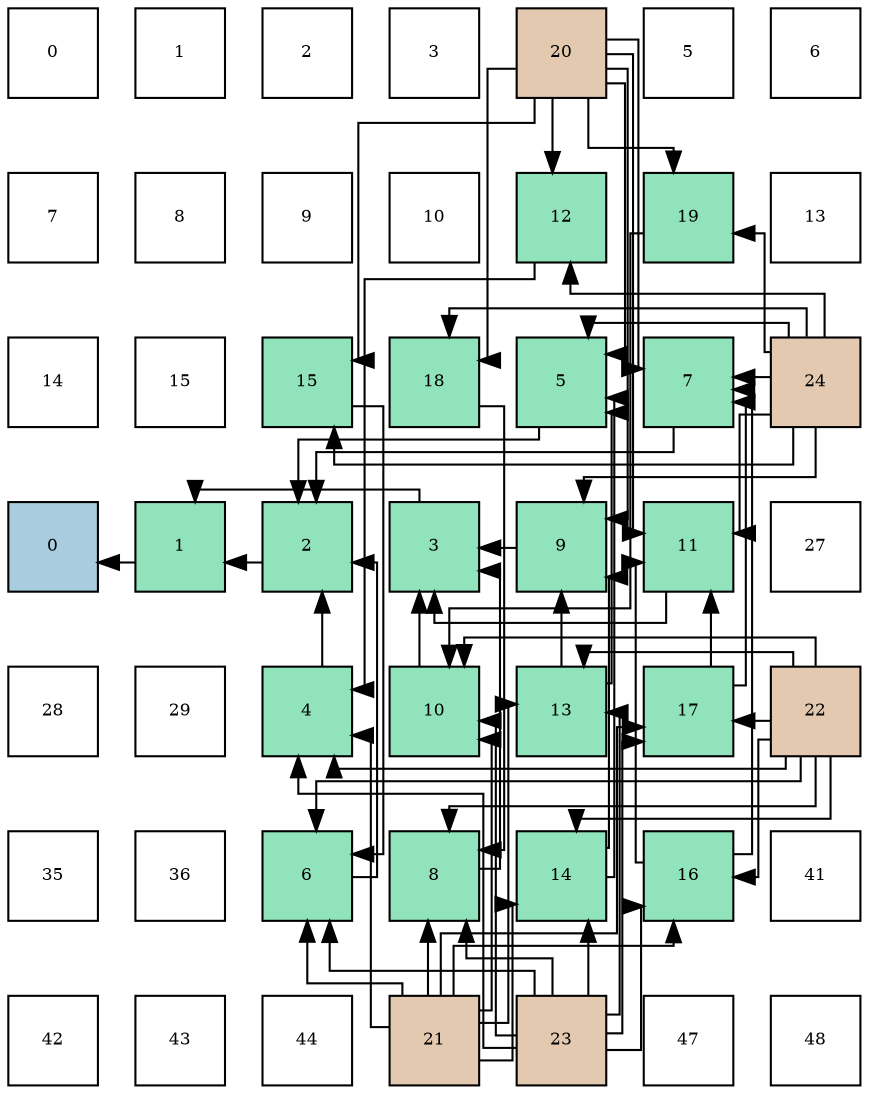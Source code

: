digraph layout{
 rankdir=TB;
 splines=ortho;
 node [style=filled shape=square fixedsize=true width=0.6];
0[label="0", fontsize=8, fillcolor="#ffffff"];
1[label="1", fontsize=8, fillcolor="#ffffff"];
2[label="2", fontsize=8, fillcolor="#ffffff"];
3[label="3", fontsize=8, fillcolor="#ffffff"];
4[label="20", fontsize=8, fillcolor="#e3c9af"];
5[label="5", fontsize=8, fillcolor="#ffffff"];
6[label="6", fontsize=8, fillcolor="#ffffff"];
7[label="7", fontsize=8, fillcolor="#ffffff"];
8[label="8", fontsize=8, fillcolor="#ffffff"];
9[label="9", fontsize=8, fillcolor="#ffffff"];
10[label="10", fontsize=8, fillcolor="#ffffff"];
11[label="12", fontsize=8, fillcolor="#91e3bb"];
12[label="19", fontsize=8, fillcolor="#91e3bb"];
13[label="13", fontsize=8, fillcolor="#ffffff"];
14[label="14", fontsize=8, fillcolor="#ffffff"];
15[label="15", fontsize=8, fillcolor="#ffffff"];
16[label="15", fontsize=8, fillcolor="#91e3bb"];
17[label="18", fontsize=8, fillcolor="#91e3bb"];
18[label="5", fontsize=8, fillcolor="#91e3bb"];
19[label="7", fontsize=8, fillcolor="#91e3bb"];
20[label="24", fontsize=8, fillcolor="#e3c9af"];
21[label="0", fontsize=8, fillcolor="#a9ccde"];
22[label="1", fontsize=8, fillcolor="#91e3bb"];
23[label="2", fontsize=8, fillcolor="#91e3bb"];
24[label="3", fontsize=8, fillcolor="#91e3bb"];
25[label="9", fontsize=8, fillcolor="#91e3bb"];
26[label="11", fontsize=8, fillcolor="#91e3bb"];
27[label="27", fontsize=8, fillcolor="#ffffff"];
28[label="28", fontsize=8, fillcolor="#ffffff"];
29[label="29", fontsize=8, fillcolor="#ffffff"];
30[label="4", fontsize=8, fillcolor="#91e3bb"];
31[label="10", fontsize=8, fillcolor="#91e3bb"];
32[label="13", fontsize=8, fillcolor="#91e3bb"];
33[label="17", fontsize=8, fillcolor="#91e3bb"];
34[label="22", fontsize=8, fillcolor="#e3c9af"];
35[label="35", fontsize=8, fillcolor="#ffffff"];
36[label="36", fontsize=8, fillcolor="#ffffff"];
37[label="6", fontsize=8, fillcolor="#91e3bb"];
38[label="8", fontsize=8, fillcolor="#91e3bb"];
39[label="14", fontsize=8, fillcolor="#91e3bb"];
40[label="16", fontsize=8, fillcolor="#91e3bb"];
41[label="41", fontsize=8, fillcolor="#ffffff"];
42[label="42", fontsize=8, fillcolor="#ffffff"];
43[label="43", fontsize=8, fillcolor="#ffffff"];
44[label="44", fontsize=8, fillcolor="#ffffff"];
45[label="21", fontsize=8, fillcolor="#e3c9af"];
46[label="23", fontsize=8, fillcolor="#e3c9af"];
47[label="47", fontsize=8, fillcolor="#ffffff"];
48[label="48", fontsize=8, fillcolor="#ffffff"];
edge [constraint=false, style=vis];22 -> 21;
23 -> 22;
24 -> 22;
30 -> 23;
18 -> 23;
37 -> 23;
19 -> 23;
38 -> 24;
25 -> 24;
31 -> 24;
26 -> 24;
11 -> 30;
45 -> 30;
34 -> 30;
46 -> 30;
32 -> 18;
39 -> 18;
4 -> 18;
20 -> 18;
16 -> 37;
45 -> 37;
34 -> 37;
46 -> 37;
40 -> 19;
33 -> 19;
4 -> 19;
20 -> 19;
17 -> 38;
45 -> 38;
34 -> 38;
46 -> 38;
32 -> 25;
39 -> 25;
4 -> 25;
20 -> 25;
12 -> 31;
45 -> 31;
34 -> 31;
46 -> 31;
40 -> 26;
33 -> 26;
4 -> 26;
20 -> 26;
4 -> 11;
20 -> 11;
45 -> 32;
34 -> 32;
46 -> 32;
45 -> 39;
34 -> 39;
46 -> 39;
4 -> 16;
20 -> 16;
45 -> 40;
34 -> 40;
46 -> 40;
45 -> 33;
34 -> 33;
46 -> 33;
4 -> 17;
20 -> 17;
4 -> 12;
20 -> 12;
edge [constraint=true, style=invis];
0 -> 7 -> 14 -> 21 -> 28 -> 35 -> 42;
1 -> 8 -> 15 -> 22 -> 29 -> 36 -> 43;
2 -> 9 -> 16 -> 23 -> 30 -> 37 -> 44;
3 -> 10 -> 17 -> 24 -> 31 -> 38 -> 45;
4 -> 11 -> 18 -> 25 -> 32 -> 39 -> 46;
5 -> 12 -> 19 -> 26 -> 33 -> 40 -> 47;
6 -> 13 -> 20 -> 27 -> 34 -> 41 -> 48;
rank = same {0 -> 1 -> 2 -> 3 -> 4 -> 5 -> 6};
rank = same {7 -> 8 -> 9 -> 10 -> 11 -> 12 -> 13};
rank = same {14 -> 15 -> 16 -> 17 -> 18 -> 19 -> 20};
rank = same {21 -> 22 -> 23 -> 24 -> 25 -> 26 -> 27};
rank = same {28 -> 29 -> 30 -> 31 -> 32 -> 33 -> 34};
rank = same {35 -> 36 -> 37 -> 38 -> 39 -> 40 -> 41};
rank = same {42 -> 43 -> 44 -> 45 -> 46 -> 47 -> 48};
}